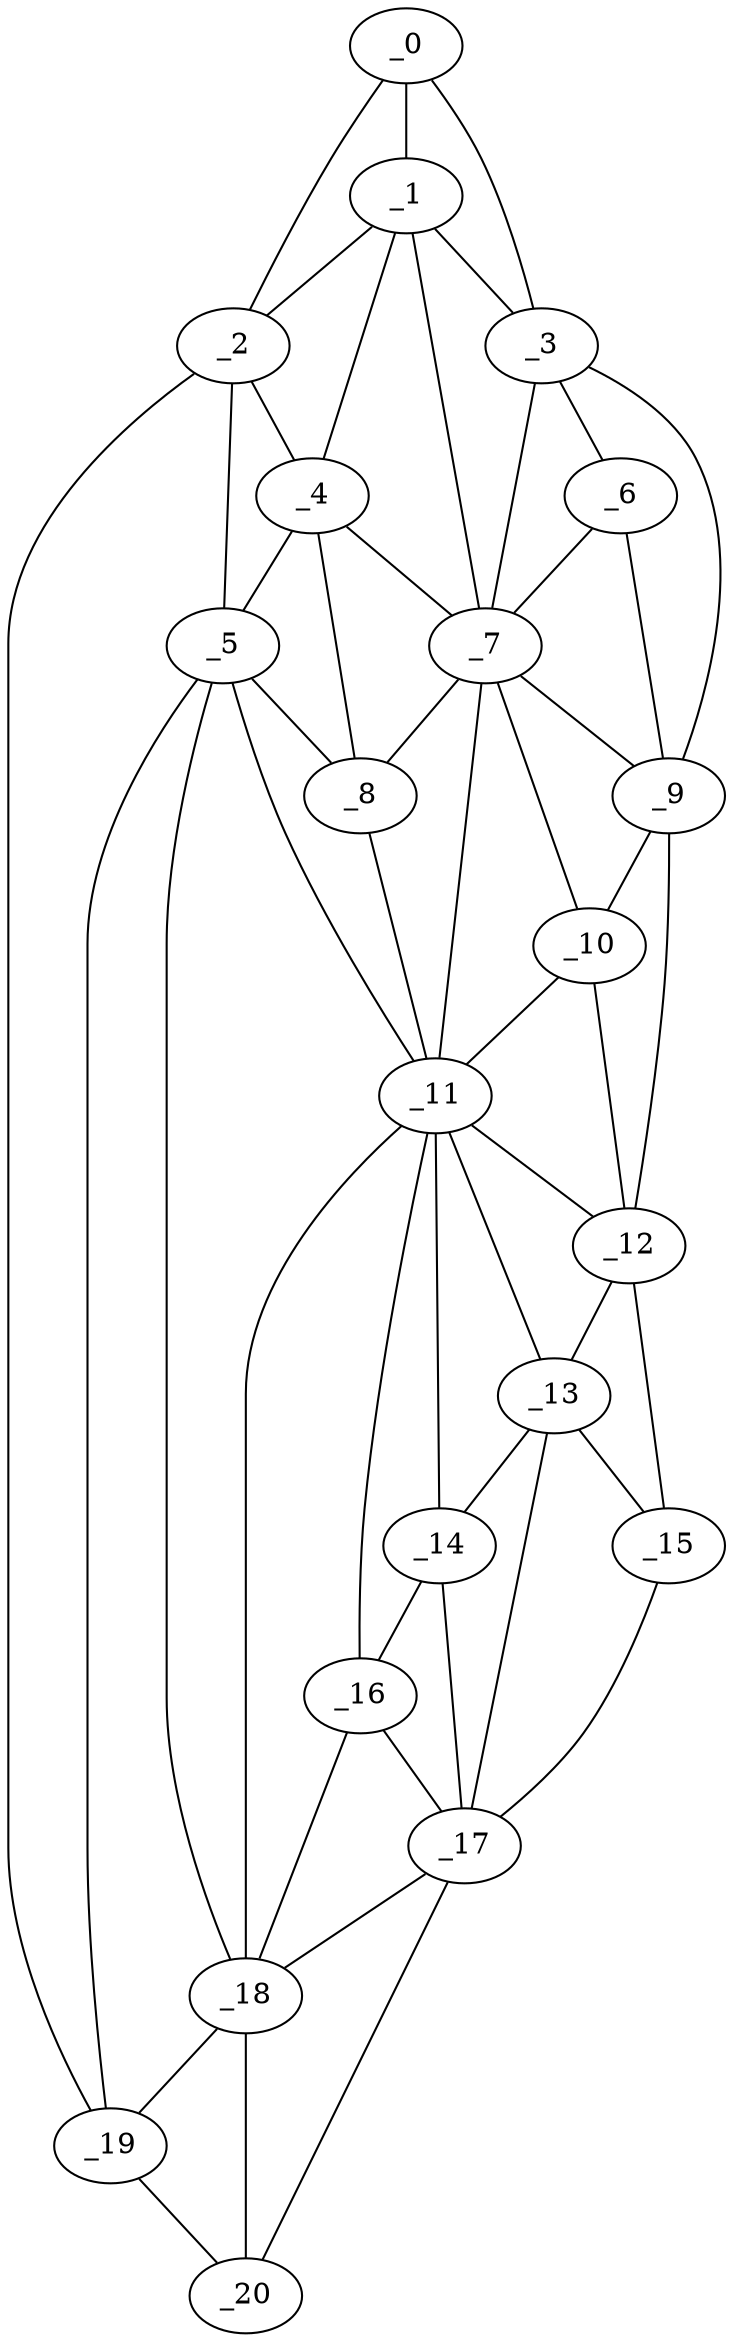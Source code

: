graph "obj23__80.gxl" {
	_0	 [x=10,
		y=29];
	_1	 [x=29,
		y=32];
	_0 -- _1	 [valence=1];
	_2	 [x=33,
		y=58];
	_0 -- _2	 [valence=1];
	_3	 [x=36,
		y=26];
	_0 -- _3	 [valence=1];
	_1 -- _2	 [valence=2];
	_1 -- _3	 [valence=2];
	_4	 [x=45,
		y=51];
	_1 -- _4	 [valence=2];
	_7	 [x=51,
		y=36];
	_1 -- _7	 [valence=2];
	_2 -- _4	 [valence=1];
	_5	 [x=46,
		y=56];
	_2 -- _5	 [valence=1];
	_19	 [x=114,
		y=89];
	_2 -- _19	 [valence=1];
	_6	 [x=48,
		y=28];
	_3 -- _6	 [valence=2];
	_3 -- _7	 [valence=2];
	_9	 [x=57,
		y=25];
	_3 -- _9	 [valence=1];
	_4 -- _5	 [valence=2];
	_4 -- _7	 [valence=2];
	_8	 [x=54,
		y=42];
	_4 -- _8	 [valence=2];
	_5 -- _8	 [valence=1];
	_11	 [x=67,
		y=41];
	_5 -- _11	 [valence=2];
	_18	 [x=93,
		y=57];
	_5 -- _18	 [valence=2];
	_5 -- _19	 [valence=2];
	_6 -- _7	 [valence=1];
	_6 -- _9	 [valence=2];
	_7 -- _8	 [valence=1];
	_7 -- _9	 [valence=2];
	_10	 [x=63,
		y=26];
	_7 -- _10	 [valence=2];
	_7 -- _11	 [valence=2];
	_8 -- _11	 [valence=2];
	_9 -- _10	 [valence=1];
	_12	 [x=72,
		y=25];
	_9 -- _12	 [valence=1];
	_10 -- _11	 [valence=1];
	_10 -- _12	 [valence=2];
	_11 -- _12	 [valence=2];
	_13	 [x=78,
		y=31];
	_11 -- _13	 [valence=2];
	_14	 [x=79,
		y=39];
	_11 -- _14	 [valence=2];
	_16	 [x=90,
		y=47];
	_11 -- _16	 [valence=2];
	_11 -- _18	 [valence=2];
	_12 -- _13	 [valence=2];
	_15	 [x=85,
		y=26];
	_12 -- _15	 [valence=1];
	_13 -- _14	 [valence=2];
	_13 -- _15	 [valence=1];
	_17	 [x=91,
		y=31];
	_13 -- _17	 [valence=2];
	_14 -- _16	 [valence=2];
	_14 -- _17	 [valence=2];
	_15 -- _17	 [valence=1];
	_16 -- _17	 [valence=2];
	_16 -- _18	 [valence=2];
	_17 -- _18	 [valence=1];
	_20	 [x=116,
		y=84];
	_17 -- _20	 [valence=1];
	_18 -- _19	 [valence=2];
	_18 -- _20	 [valence=1];
	_19 -- _20	 [valence=1];
}
